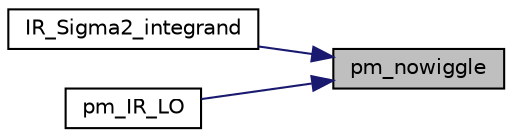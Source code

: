 digraph "pm_nowiggle"
{
 // LATEX_PDF_SIZE
  edge [fontname="Helvetica",fontsize="10",labelfontname="Helvetica",labelfontsize="10"];
  node [fontname="Helvetica",fontsize="10",shape=record];
  rankdir="RL";
  Node1 [label="pm_nowiggle",height=0.2,width=0.4,color="black", fillcolor="grey75", style="filled", fontcolor="black",tooltip="Compute the no-wiggle componenet of the matter power spectrum."];
  Node1 -> Node2 [dir="back",color="midnightblue",fontsize="10",style="solid"];
  Node2 [label="IR_Sigma2_integrand",height=0.2,width=0.4,color="black", fillcolor="white", style="filled",URL="$dc/d8e/_i_r__res_8c.html#a96ac18bc55ca39bce830a35aac4f1dee",tooltip="Integrand to compute the suppression factor IR_sigma2."];
  Node1 -> Node3 [dir="back",color="midnightblue",fontsize="10",style="solid"];
  Node3 [label="pm_IR_LO",height=0.2,width=0.4,color="black", fillcolor="white", style="filled",URL="$dc/d8e/_i_r__res_8c.html#ac9b48827f9977633775bbff6971ec467",tooltip="Compute the leading-order IR-resummed matter power spectrum, ala Ivanovic et al."];
}
